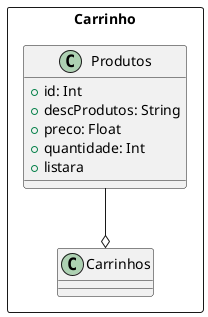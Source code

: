 @startuml carrinho
package Carrinho <<rectangle>> {

  ' Classes
  class Produtos {
    + id: Int
    + descProdutos: String
    + preco: Float
    + quantidade: Int
    + listara
  }

  class Carrinhos {

  }

  ' Relacionamentos
  Produtos --o Carrinhos

}
@enduml
